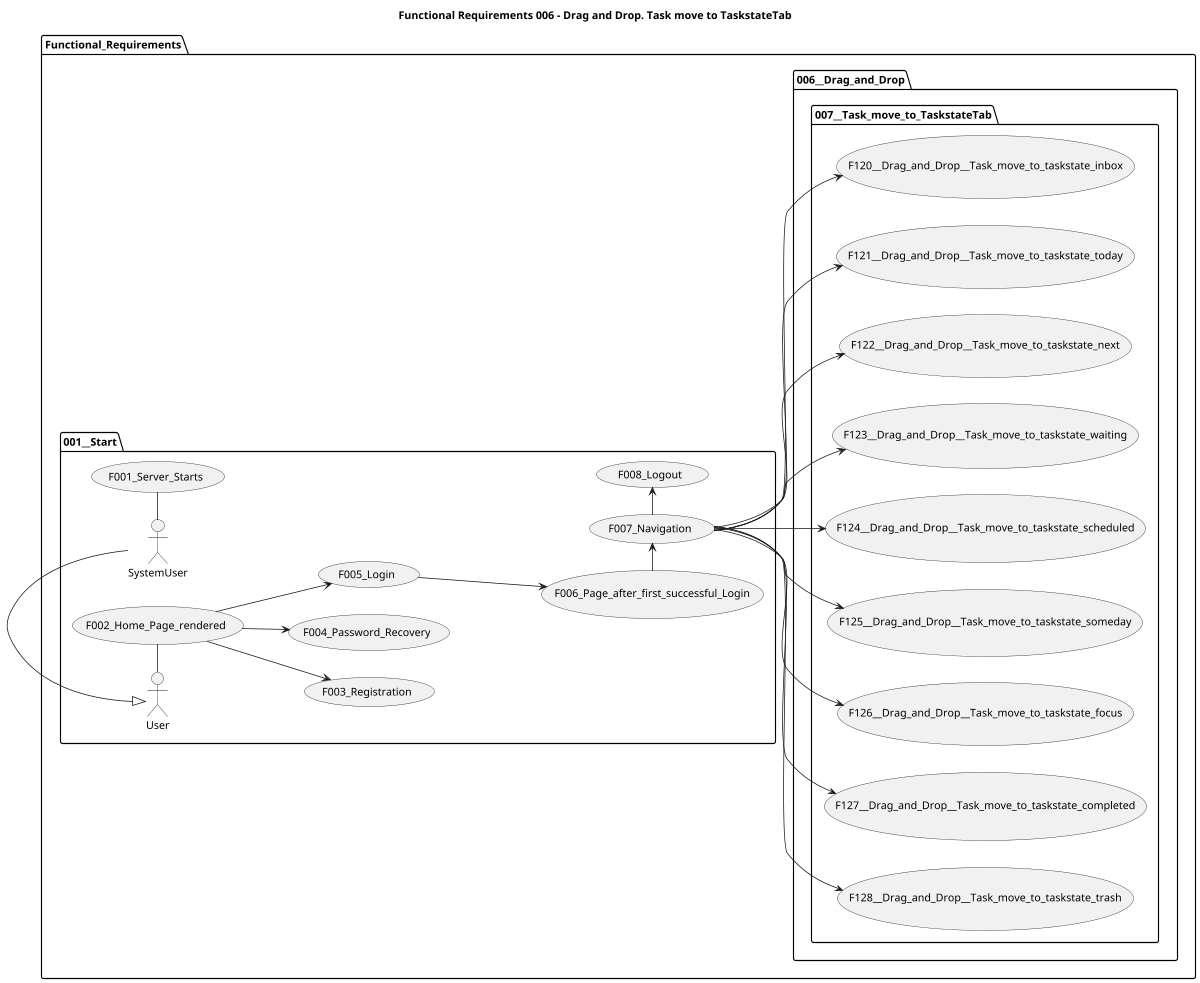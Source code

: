 @startuml

title Functional Requirements 006 - Drag and Drop. Task move to TaskstateTab

left to right direction
'top to bottom direction

'https://plantuml.com/use-case-diagram

scale 1200 width

package Functional_Requirements {

  package 001__Start {
    SystemUser - (F001_Server_Starts)
    User - (F002_Home_Page_rendered)
    (F002_Home_Page_rendered) --> (F003_Registration)
    (F002_Home_Page_rendered) --> (F004_Password_Recovery)
    (F002_Home_Page_rendered) --> (F005_Login)
    (F005_Login) ---> (F006_Page_after_first_successful_Login)
    (F006_Page_after_first_successful_Login) -> (F007_Navigation)
    (F007_Navigation) -> (F008_Logout)

    User <|- SystemUser
  }

  package 006__Drag_and_Drop {

    package 007__Task_move_to_TaskstateTab {
      (F007_Navigation) --> (F120__Drag_and_Drop__Task_move_to_taskstate_inbox)
      (F007_Navigation) --> (F121__Drag_and_Drop__Task_move_to_taskstate_today)
      (F007_Navigation) --> (F122__Drag_and_Drop__Task_move_to_taskstate_next)
      (F007_Navigation) --> (F123__Drag_and_Drop__Task_move_to_taskstate_waiting)
      (F007_Navigation) --> (F124__Drag_and_Drop__Task_move_to_taskstate_scheduled)
      (F007_Navigation) --> (F125__Drag_and_Drop__Task_move_to_taskstate_someday)
      (F007_Navigation) --> (F126__Drag_and_Drop__Task_move_to_taskstate_focus)
      (F007_Navigation) --> (F127__Drag_and_Drop__Task_move_to_taskstate_completed)
      (F007_Navigation) --> (F128__Drag_and_Drop__Task_move_to_taskstate_trash)
    }

  }

}
@enduml
